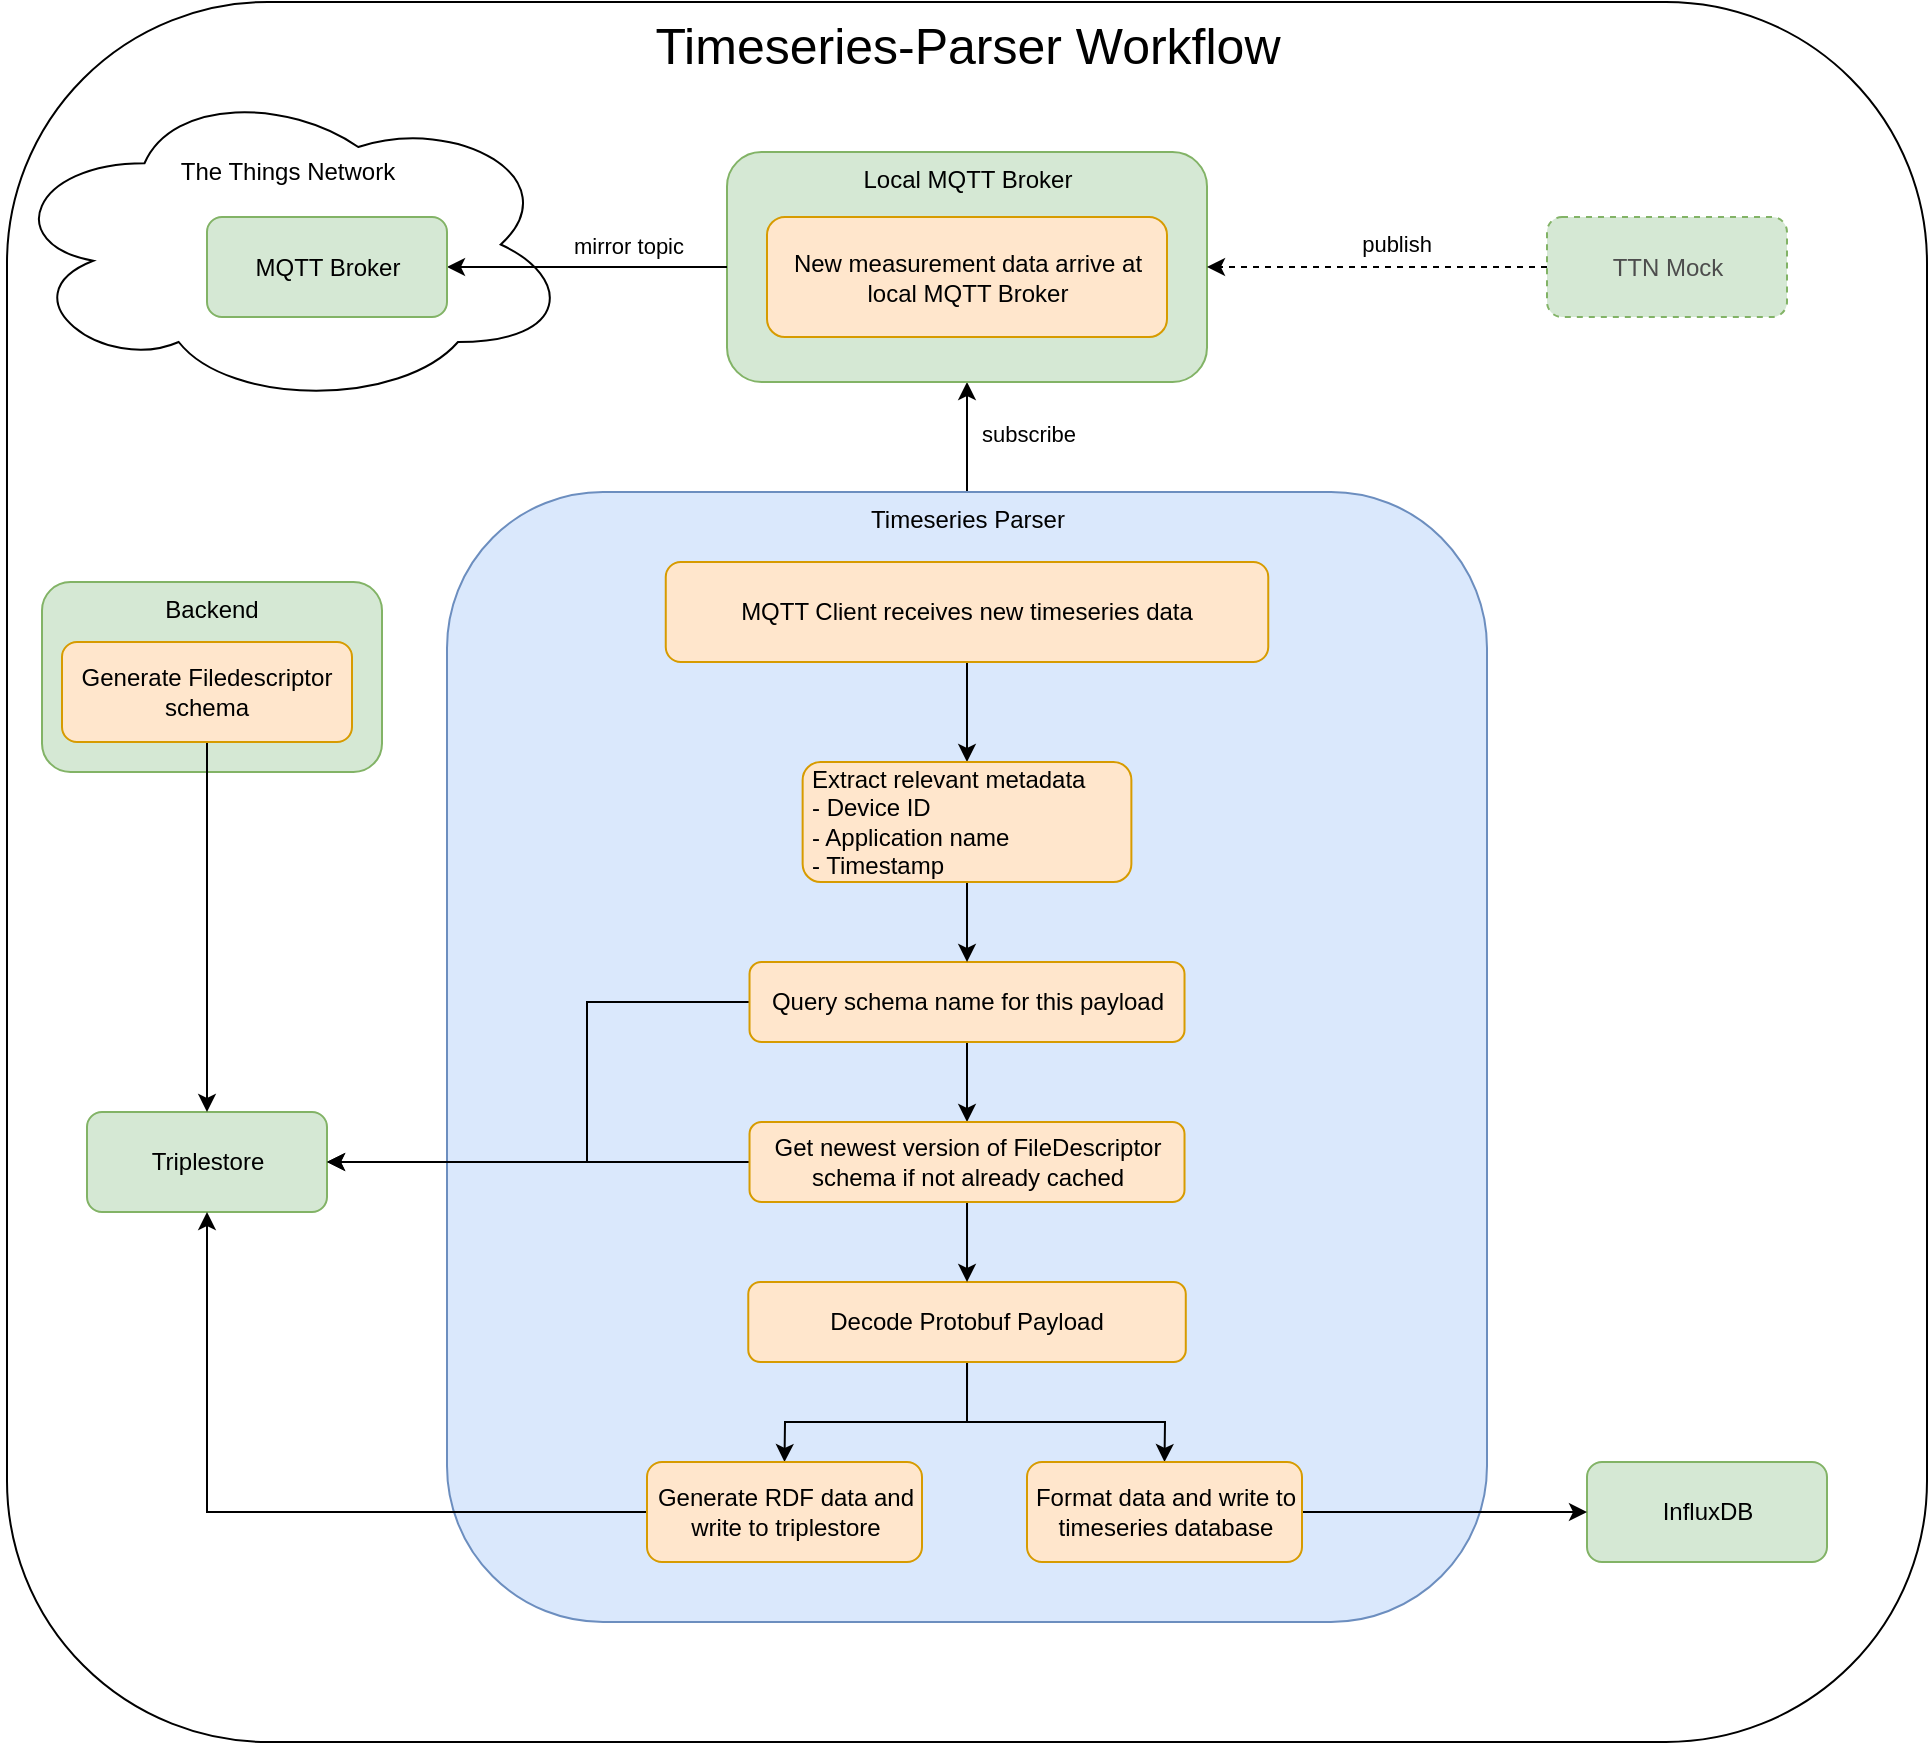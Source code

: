 <mxfile>
    <diagram id="PpPLu0OLZY08i8AYgBt8" name="Page-1">
        <mxGraphModel dx="1631" dy="2173" grid="1" gridSize="10" guides="1" tooltips="1" connect="1" arrows="1" fold="1" page="1" pageScale="1" pageWidth="850" pageHeight="1100" math="0" shadow="0">
            <root>
                <mxCell id="0"/>
                <mxCell id="1" parent="0"/>
                <mxCell id="2" value="&lt;font style=&quot;font-size: 25px;&quot;&gt;Timeseries-Parser Workflow&lt;/font&gt;" style="rounded=1;whiteSpace=wrap;html=1;align=center;verticalAlign=top;" parent="1" vertex="1">
                    <mxGeometry x="82.5" y="-1030" width="960" height="870" as="geometry"/>
                </mxCell>
                <mxCell id="48" value="Backend" style="rounded=1;whiteSpace=wrap;html=1;verticalAlign=top;fillColor=#d5e8d4;strokeColor=#82b366;" vertex="1" parent="1">
                    <mxGeometry x="100" y="-740" width="170" height="95" as="geometry"/>
                </mxCell>
                <mxCell id="16" style="edgeStyle=none;html=1;exitX=0.5;exitY=1;exitDx=0;exitDy=0;endArrow=none;endFill=0;startArrow=classic;startFill=1;" parent="1" source="4" target="10" edge="1">
                    <mxGeometry relative="1" as="geometry"/>
                </mxCell>
                <mxCell id="18" value="subscribe" style="edgeLabel;html=1;align=center;verticalAlign=middle;resizable=0;points=[];" parent="16" vertex="1" connectable="0">
                    <mxGeometry x="-0.054" y="-1" relative="1" as="geometry">
                        <mxPoint x="31" as="offset"/>
                    </mxGeometry>
                </mxCell>
                <mxCell id="4" value="Local MQTT Broker" style="rounded=1;whiteSpace=wrap;html=1;verticalAlign=top;fillColor=#d5e8d4;strokeColor=#82b366;" parent="1" vertex="1">
                    <mxGeometry x="442.5" y="-955" width="240" height="115" as="geometry"/>
                </mxCell>
                <mxCell id="3" value="New measurement data arrive at local MQTT Broker" style="rounded=1;whiteSpace=wrap;html=1;fillColor=#ffe6cc;strokeColor=#d79b00;" parent="1" vertex="1">
                    <mxGeometry x="462.5" y="-922.5" width="200" height="60" as="geometry"/>
                </mxCell>
                <mxCell id="6" style="edgeStyle=none;html=1;entryX=1;entryY=0.5;entryDx=0;entryDy=0;dashed=1;" parent="1" source="5" target="4" edge="1">
                    <mxGeometry relative="1" as="geometry"/>
                </mxCell>
                <mxCell id="11" value="publish" style="edgeLabel;html=1;align=center;verticalAlign=middle;resizable=0;points=[];" parent="6" vertex="1" connectable="0">
                    <mxGeometry x="-0.378" y="3" relative="1" as="geometry">
                        <mxPoint x="-23" y="-15" as="offset"/>
                    </mxGeometry>
                </mxCell>
                <mxCell id="5" value="&lt;font style=&quot;color: rgb(77, 77, 77);&quot;&gt;TTN Mock&lt;/font&gt;" style="rounded=1;whiteSpace=wrap;html=1;fillColor=#d5e8d4;strokeColor=#82b366;dashed=1;" parent="1" vertex="1">
                    <mxGeometry x="852.5" y="-922.5" width="120" height="50" as="geometry"/>
                </mxCell>
                <mxCell id="7" value="" style="ellipse;shape=cloud;whiteSpace=wrap;html=1;" parent="1" vertex="1">
                    <mxGeometry x="80" y="-990" width="285" height="162.5" as="geometry"/>
                </mxCell>
                <mxCell id="9" style="edgeStyle=none;html=1;entryX=0;entryY=0.5;entryDx=0;entryDy=0;startArrow=classic;startFill=1;endArrow=none;endFill=0;" parent="1" source="8" target="4" edge="1">
                    <mxGeometry relative="1" as="geometry"/>
                </mxCell>
                <mxCell id="12" value="mirror topic" style="edgeLabel;html=1;align=center;verticalAlign=middle;resizable=0;points=[];" parent="9" vertex="1" connectable="0">
                    <mxGeometry x="0.321" y="-1" relative="1" as="geometry">
                        <mxPoint x="-2" y="-12" as="offset"/>
                    </mxGeometry>
                </mxCell>
                <mxCell id="8" value="MQTT Broker" style="rounded=1;whiteSpace=wrap;html=1;fillColor=#d5e8d4;strokeColor=#82b366;" parent="1" vertex="1">
                    <mxGeometry x="182.5" y="-922.5" width="120" height="50" as="geometry"/>
                </mxCell>
                <mxCell id="10" value="Timeseries Parser" style="rounded=1;whiteSpace=wrap;html=1;verticalAlign=top;fillColor=#dae8fc;strokeColor=#6c8ebf;" parent="1" vertex="1">
                    <mxGeometry x="302.5" y="-785" width="520" height="565" as="geometry"/>
                </mxCell>
                <mxCell id="13" value="The Things Network" style="text;html=1;align=center;verticalAlign=middle;whiteSpace=wrap;rounded=0;" parent="1" vertex="1">
                    <mxGeometry x="152.5" y="-960" width="140" height="30" as="geometry"/>
                </mxCell>
                <mxCell id="31" style="edgeStyle=none;html=1;exitX=0.5;exitY=1;exitDx=0;exitDy=0;" parent="1" source="17" target="24" edge="1">
                    <mxGeometry relative="1" as="geometry"/>
                </mxCell>
                <mxCell id="17" value="MQTT Client receives new timeseries data" style="rounded=1;whiteSpace=wrap;html=1;fillColor=#ffe6cc;strokeColor=#d79b00;" parent="1" vertex="1">
                    <mxGeometry x="411.88" y="-750" width="301.25" height="50" as="geometry"/>
                </mxCell>
                <mxCell id="20" value="Triplestore" style="rounded=1;whiteSpace=wrap;html=1;fillColor=#d5e8d4;strokeColor=#82b366;" parent="1" vertex="1">
                    <mxGeometry x="122.5" y="-475" width="120" height="50" as="geometry"/>
                </mxCell>
                <mxCell id="21" value="InfluxDB" style="rounded=1;whiteSpace=wrap;html=1;fillColor=#d5e8d4;strokeColor=#82b366;" parent="1" vertex="1">
                    <mxGeometry x="872.5" y="-300" width="120" height="50" as="geometry"/>
                </mxCell>
                <mxCell id="42" style="edgeStyle=none;html=1;exitX=0.5;exitY=1;exitDx=0;exitDy=0;entryX=0.5;entryY=0;entryDx=0;entryDy=0;" edge="1" parent="1" source="22" target="41">
                    <mxGeometry relative="1" as="geometry"/>
                </mxCell>
                <mxCell id="47" style="edgeStyle=none;html=1;exitX=0;exitY=0.5;exitDx=0;exitDy=0;entryX=1;entryY=0.5;entryDx=0;entryDy=0;rounded=0;curved=0;" edge="1" parent="1" source="22" target="20">
                    <mxGeometry relative="1" as="geometry">
                        <Array as="points">
                            <mxPoint x="372.5" y="-530"/>
                            <mxPoint x="372.5" y="-450"/>
                        </Array>
                    </mxGeometry>
                </mxCell>
                <mxCell id="22" value="Query schema name for this payload" style="rounded=1;whiteSpace=wrap;html=1;fillColor=#ffe6cc;strokeColor=#d79b00;" parent="1" vertex="1">
                    <mxGeometry x="453.76" y="-550" width="217.5" height="40" as="geometry"/>
                </mxCell>
                <mxCell id="45" style="edgeStyle=none;html=1;exitX=0.5;exitY=1;exitDx=0;exitDy=0;entryX=0.5;entryY=0;entryDx=0;entryDy=0;rounded=0;curved=0;" edge="1" parent="1" source="23" target="34">
                    <mxGeometry relative="1" as="geometry">
                        <Array as="points">
                            <mxPoint x="562.5" y="-320"/>
                            <mxPoint x="471.5" y="-320"/>
                        </Array>
                    </mxGeometry>
                </mxCell>
                <mxCell id="46" style="edgeStyle=none;html=1;exitX=0.5;exitY=1;exitDx=0;exitDy=0;entryX=0.5;entryY=0;entryDx=0;entryDy=0;rounded=0;curved=0;" edge="1" parent="1" source="23" target="25">
                    <mxGeometry relative="1" as="geometry">
                        <Array as="points">
                            <mxPoint x="562.5" y="-320"/>
                            <mxPoint x="661.5" y="-320"/>
                        </Array>
                    </mxGeometry>
                </mxCell>
                <mxCell id="23" value="Decode Protobuf Payload" style="rounded=1;whiteSpace=wrap;html=1;fillColor=#ffe6cc;strokeColor=#d79b00;" parent="1" vertex="1">
                    <mxGeometry x="453.14" y="-390" width="218.75" height="40" as="geometry"/>
                </mxCell>
                <mxCell id="32" value="" style="edgeStyle=none;html=1;" parent="1" source="24" target="22" edge="1">
                    <mxGeometry relative="1" as="geometry"/>
                </mxCell>
                <mxCell id="24" value="Extract relevant metadata&amp;nbsp;&lt;div&gt;- Device ID&lt;/div&gt;&lt;div&gt;- Application name&lt;/div&gt;&lt;div&gt;- Timestamp&lt;/div&gt;" style="rounded=1;whiteSpace=wrap;html=1;fillColor=#ffe6cc;strokeColor=#d79b00;align=left;spacing=5;" parent="1" vertex="1">
                    <mxGeometry x="480.32" y="-650" width="164.37" height="60" as="geometry"/>
                </mxCell>
                <mxCell id="33" style="edgeStyle=none;html=1;exitX=1;exitY=0.5;exitDx=0;exitDy=0;entryX=0;entryY=0.5;entryDx=0;entryDy=0;" parent="1" source="25" target="21" edge="1">
                    <mxGeometry relative="1" as="geometry"/>
                </mxCell>
                <mxCell id="25" value="Format data and write to timeseries database" style="rounded=1;whiteSpace=wrap;html=1;fillColor=#ffe6cc;strokeColor=#d79b00;" parent="1" vertex="1">
                    <mxGeometry x="592.5" y="-300" width="137.5" height="50" as="geometry"/>
                </mxCell>
                <mxCell id="35" style="edgeStyle=none;html=1;exitX=0;exitY=0.5;exitDx=0;exitDy=0;entryX=0.5;entryY=1;entryDx=0;entryDy=0;rounded=0;curved=0;" parent="1" source="34" target="20" edge="1">
                    <mxGeometry relative="1" as="geometry">
                        <Array as="points">
                            <mxPoint x="182.5" y="-275"/>
                        </Array>
                    </mxGeometry>
                </mxCell>
                <mxCell id="34" value="Generate RDF data and write to triplestore" style="rounded=1;whiteSpace=wrap;html=1;fillColor=#ffe6cc;strokeColor=#d79b00;" parent="1" vertex="1">
                    <mxGeometry x="402.5" y="-300" width="137.5" height="50" as="geometry"/>
                </mxCell>
                <mxCell id="40" style="edgeStyle=none;html=1;exitX=0.5;exitY=1;exitDx=0;exitDy=0;" edge="1" parent="1" source="37" target="20">
                    <mxGeometry relative="1" as="geometry"/>
                </mxCell>
                <mxCell id="37" value="Generate Filedescriptor schema" style="rounded=1;whiteSpace=wrap;html=1;fillColor=#ffe6cc;strokeColor=#d79b00;" vertex="1" parent="1">
                    <mxGeometry x="110" y="-710" width="145" height="50" as="geometry"/>
                </mxCell>
                <mxCell id="43" style="edgeStyle=none;html=1;exitX=0.5;exitY=1;exitDx=0;exitDy=0;entryX=0.5;entryY=0;entryDx=0;entryDy=0;" edge="1" parent="1" source="41" target="23">
                    <mxGeometry relative="1" as="geometry"/>
                </mxCell>
                <mxCell id="44" style="edgeStyle=none;html=1;exitX=0;exitY=0.5;exitDx=0;exitDy=0;entryX=1;entryY=0.5;entryDx=0;entryDy=0;" edge="1" parent="1" source="41" target="20">
                    <mxGeometry relative="1" as="geometry"/>
                </mxCell>
                <mxCell id="41" value="Get newest version of FileDescriptor schema if not already cached" style="rounded=1;whiteSpace=wrap;html=1;fillColor=#ffe6cc;strokeColor=#d79b00;" vertex="1" parent="1">
                    <mxGeometry x="453.76" y="-470" width="217.5" height="40" as="geometry"/>
                </mxCell>
            </root>
        </mxGraphModel>
    </diagram>
</mxfile>